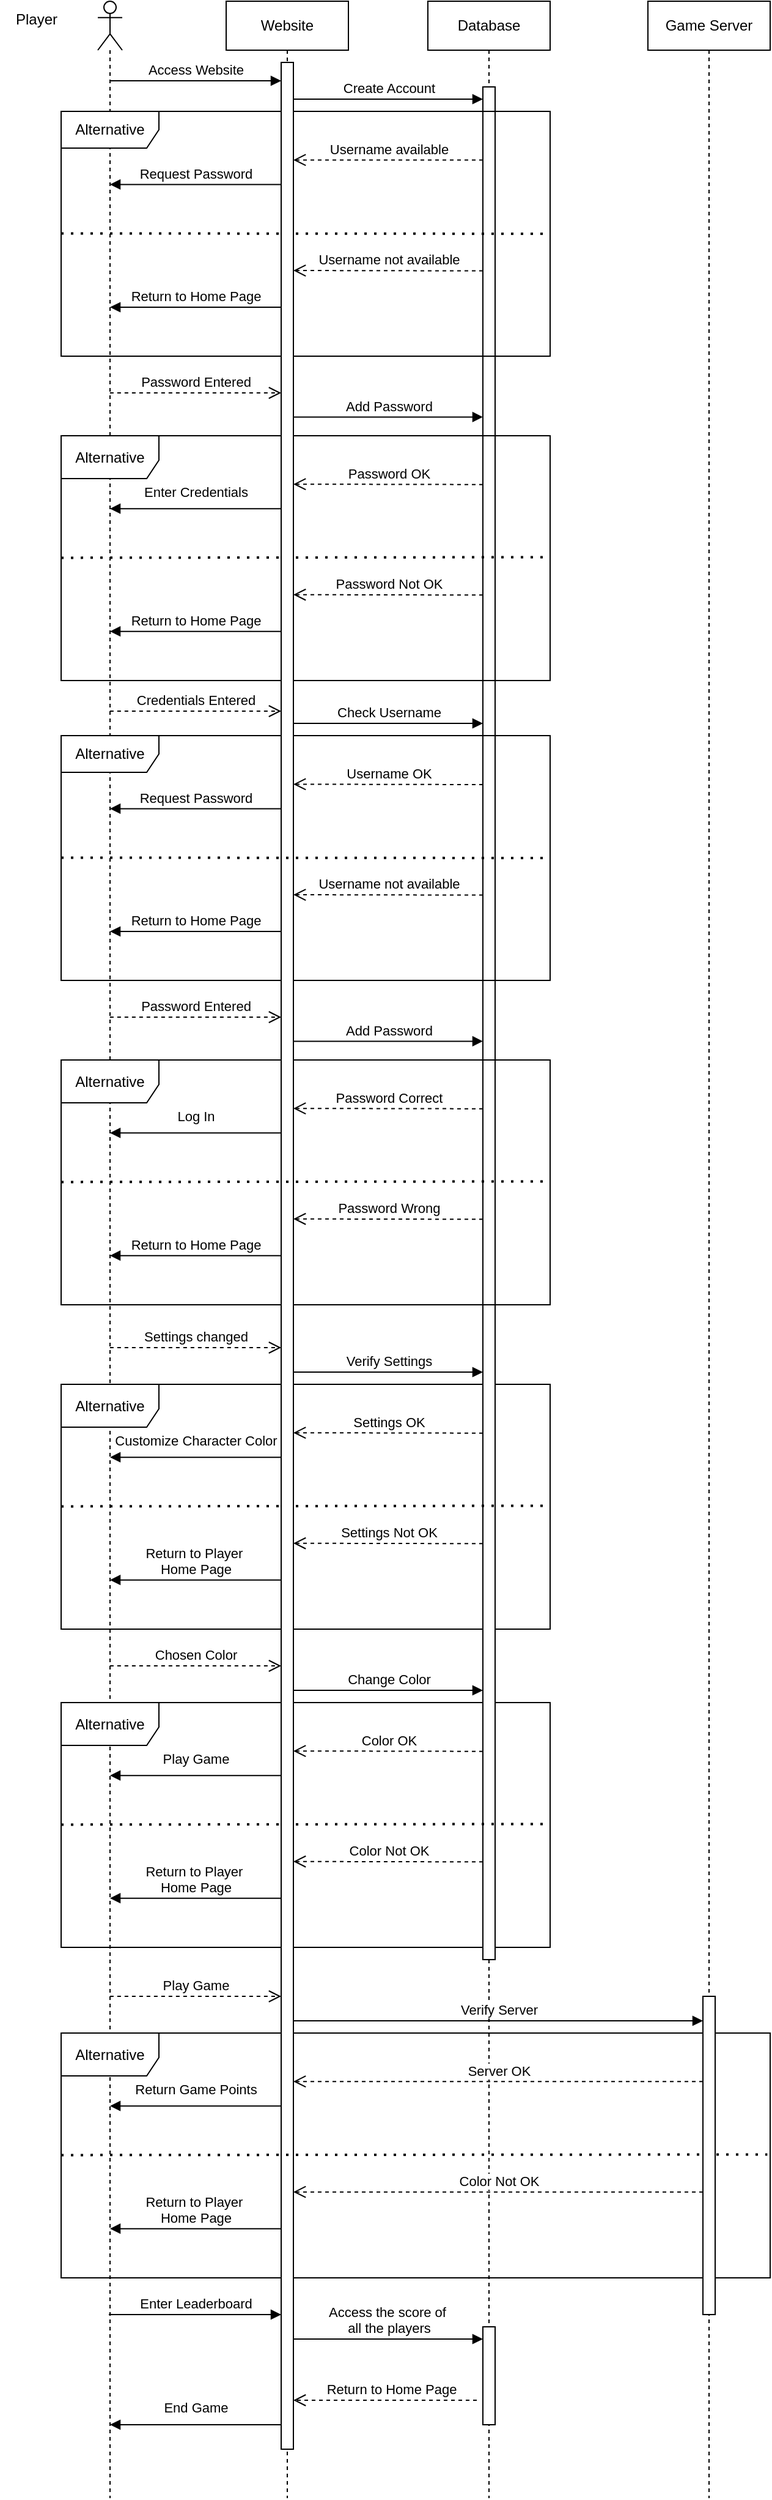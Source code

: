 <mxfile version="24.2.5" type="device" pages="2">
  <diagram name="Page-1" id="dKIv_pKYuzYlxnpHwRoq">
    <mxGraphModel dx="8700" dy="2868" grid="1" gridSize="10" guides="1" tooltips="1" connect="1" arrows="1" fold="1" page="1" pageScale="1" pageWidth="1500" pageHeight="2200" math="0" shadow="0">
      <root>
        <mxCell id="0" />
        <mxCell id="1" parent="0" />
        <mxCell id="923h2rGn-LLUrVnSlwjK-1" value="" style="shape=umlLifeline;perimeter=lifelinePerimeter;whiteSpace=wrap;html=1;container=1;dropTarget=0;collapsible=0;recursiveResize=0;outlineConnect=0;portConstraint=eastwest;newEdgeStyle={&quot;curved&quot;:0,&quot;rounded&quot;:0};participant=umlActor;" parent="1" vertex="1">
          <mxGeometry x="-4330" y="40" width="20" height="2040" as="geometry" />
        </mxCell>
        <mxCell id="923h2rGn-LLUrVnSlwjK-2" value="Alternative" style="shape=umlFrame;whiteSpace=wrap;html=1;pointerEvents=0;width=80;height=35;" parent="1" vertex="1">
          <mxGeometry x="-4360" y="1430" width="400" height="200" as="geometry" />
        </mxCell>
        <mxCell id="923h2rGn-LLUrVnSlwjK-3" value="Alternative" style="shape=umlFrame;whiteSpace=wrap;html=1;pointerEvents=0;width=80;height=35;" parent="1" vertex="1">
          <mxGeometry x="-4360" y="1170" width="400" height="200" as="geometry" />
        </mxCell>
        <mxCell id="923h2rGn-LLUrVnSlwjK-4" value="Database" style="shape=umlLifeline;perimeter=lifelinePerimeter;whiteSpace=wrap;html=1;container=1;dropTarget=0;collapsible=0;recursiveResize=0;outlineConnect=0;portConstraint=eastwest;newEdgeStyle={&quot;curved&quot;:0,&quot;rounded&quot;:0};" parent="1" vertex="1">
          <mxGeometry x="-4060" y="40" width="100" height="2040" as="geometry" />
        </mxCell>
        <mxCell id="923h2rGn-LLUrVnSlwjK-5" value="" style="html=1;points=[[0,0,0,0,5],[0,1,0,0,-5],[1,0,0,0,5],[1,1,0,0,-5]];perimeter=orthogonalPerimeter;outlineConnect=0;targetShapes=umlLifeline;portConstraint=eastwest;newEdgeStyle={&quot;curved&quot;:0,&quot;rounded&quot;:0};" parent="923h2rGn-LLUrVnSlwjK-4" vertex="1">
          <mxGeometry x="45" y="70" width="10" height="1530" as="geometry" />
        </mxCell>
        <mxCell id="923h2rGn-LLUrVnSlwjK-159" value="" style="html=1;points=[[0,0,0,0,5],[0,1,0,0,-5],[1,0,0,0,5],[1,1,0,0,-5]];perimeter=orthogonalPerimeter;outlineConnect=0;targetShapes=umlLifeline;portConstraint=eastwest;newEdgeStyle={&quot;curved&quot;:0,&quot;rounded&quot;:0};" parent="923h2rGn-LLUrVnSlwjK-4" vertex="1">
          <mxGeometry x="45" y="1900" width="10" height="80" as="geometry" />
        </mxCell>
        <mxCell id="923h2rGn-LLUrVnSlwjK-6" value="Alternative" style="shape=umlFrame;whiteSpace=wrap;html=1;pointerEvents=0;width=80;height=35;" parent="1" vertex="1">
          <mxGeometry x="-4360" y="905" width="400" height="200" as="geometry" />
        </mxCell>
        <mxCell id="923h2rGn-LLUrVnSlwjK-7" value="Alternative" style="shape=umlFrame;whiteSpace=wrap;html=1;pointerEvents=0;width=80;height=30;" parent="1" vertex="1">
          <mxGeometry x="-4360" y="640" width="400" height="200" as="geometry" />
        </mxCell>
        <mxCell id="923h2rGn-LLUrVnSlwjK-8" value="Alternative" style="shape=umlFrame;whiteSpace=wrap;html=1;pointerEvents=0;width=80;height=35;" parent="1" vertex="1">
          <mxGeometry x="-4360" y="1700" width="580" height="200" as="geometry" />
        </mxCell>
        <mxCell id="923h2rGn-LLUrVnSlwjK-9" value="" style="endArrow=none;dashed=1;html=1;dashPattern=1 3;strokeWidth=2;rounded=0;entryX=0.996;entryY=0.496;entryDx=0;entryDy=0;entryPerimeter=0;" parent="1" target="923h2rGn-LLUrVnSlwjK-3" edge="1">
          <mxGeometry width="50" height="50" relative="1" as="geometry">
            <mxPoint x="-4360" y="1269.71" as="sourcePoint" />
            <mxPoint x="-3930" y="1269.71" as="targetPoint" />
          </mxGeometry>
        </mxCell>
        <mxCell id="923h2rGn-LLUrVnSlwjK-10" value="" style="endArrow=none;dashed=1;html=1;dashPattern=1 3;strokeWidth=2;rounded=0;entryX=0.996;entryY=0.496;entryDx=0;entryDy=0;entryPerimeter=0;" parent="1" target="923h2rGn-LLUrVnSlwjK-2" edge="1">
          <mxGeometry width="50" height="50" relative="1" as="geometry">
            <mxPoint x="-4360" y="1529.71" as="sourcePoint" />
            <mxPoint x="-3930" y="1529.71" as="targetPoint" />
          </mxGeometry>
        </mxCell>
        <mxCell id="923h2rGn-LLUrVnSlwjK-11" value="Alternative" style="shape=umlFrame;whiteSpace=wrap;html=1;pointerEvents=0;width=80;height=30;" parent="1" vertex="1">
          <mxGeometry x="-4360" y="130" width="400" height="200" as="geometry" />
        </mxCell>
        <mxCell id="923h2rGn-LLUrVnSlwjK-12" value="Website" style="shape=umlLifeline;perimeter=lifelinePerimeter;whiteSpace=wrap;html=1;container=1;dropTarget=0;collapsible=0;recursiveResize=0;outlineConnect=0;portConstraint=eastwest;newEdgeStyle={&quot;curved&quot;:0,&quot;rounded&quot;:0};" parent="1" vertex="1">
          <mxGeometry x="-4225" y="40" width="100" height="2040" as="geometry" />
        </mxCell>
        <mxCell id="923h2rGn-LLUrVnSlwjK-13" value="Access Website" style="html=1;verticalAlign=bottom;endArrow=block;curved=0;rounded=0;" parent="1" target="923h2rGn-LLUrVnSlwjK-40" edge="1">
          <mxGeometry relative="1" as="geometry">
            <mxPoint x="-4320" y="105" as="sourcePoint" />
          </mxGeometry>
        </mxCell>
        <mxCell id="923h2rGn-LLUrVnSlwjK-14" value="Create Account" style="html=1;verticalAlign=bottom;endArrow=block;curved=0;rounded=0;" parent="1" target="923h2rGn-LLUrVnSlwjK-5" edge="1">
          <mxGeometry width="80" relative="1" as="geometry">
            <mxPoint x="-4170" y="120" as="sourcePoint" />
            <mxPoint x="-4010" y="120" as="targetPoint" />
          </mxGeometry>
        </mxCell>
        <mxCell id="923h2rGn-LLUrVnSlwjK-15" value="Username available" style="html=1;verticalAlign=bottom;endArrow=open;dashed=1;endSize=8;curved=0;rounded=0;" parent="1" source="923h2rGn-LLUrVnSlwjK-5" edge="1">
          <mxGeometry relative="1" as="geometry">
            <mxPoint x="-4090" y="169.71" as="sourcePoint" />
            <mxPoint x="-4170" y="169.71" as="targetPoint" />
          </mxGeometry>
        </mxCell>
        <mxCell id="923h2rGn-LLUrVnSlwjK-16" value="Request Password" style="html=1;verticalAlign=bottom;endArrow=block;curved=0;rounded=0;" parent="1" edge="1">
          <mxGeometry width="80" relative="1" as="geometry">
            <mxPoint x="-4180" y="189.71" as="sourcePoint" />
            <mxPoint x="-4320" y="189.71" as="targetPoint" />
          </mxGeometry>
        </mxCell>
        <mxCell id="923h2rGn-LLUrVnSlwjK-17" value="" style="endArrow=none;dashed=1;html=1;dashPattern=1 3;strokeWidth=2;rounded=0;" parent="1" edge="1">
          <mxGeometry width="50" height="50" relative="1" as="geometry">
            <mxPoint x="-4360" y="229.71" as="sourcePoint" />
            <mxPoint x="-3960" y="230" as="targetPoint" />
          </mxGeometry>
        </mxCell>
        <mxCell id="923h2rGn-LLUrVnSlwjK-18" value="Username not available" style="html=1;verticalAlign=bottom;endArrow=open;dashed=1;endSize=8;curved=0;rounded=0;" parent="1" edge="1">
          <mxGeometry relative="1" as="geometry">
            <mxPoint x="-4015" y="260.29" as="sourcePoint" />
            <mxPoint x="-4170" y="260" as="targetPoint" />
          </mxGeometry>
        </mxCell>
        <mxCell id="923h2rGn-LLUrVnSlwjK-19" value="Return to Home Page" style="html=1;verticalAlign=bottom;endArrow=block;curved=0;rounded=0;" parent="1" edge="1">
          <mxGeometry width="80" relative="1" as="geometry">
            <mxPoint x="-4180" y="290" as="sourcePoint" />
            <mxPoint x="-4320" y="290" as="targetPoint" />
          </mxGeometry>
        </mxCell>
        <mxCell id="923h2rGn-LLUrVnSlwjK-20" value="Password Entered" style="html=1;verticalAlign=bottom;endArrow=open;dashed=1;endSize=8;curved=0;rounded=0;" parent="1" edge="1">
          <mxGeometry relative="1" as="geometry">
            <mxPoint x="-4320.071" y="360" as="sourcePoint" />
            <mxPoint x="-4180" y="360" as="targetPoint" />
          </mxGeometry>
        </mxCell>
        <mxCell id="923h2rGn-LLUrVnSlwjK-21" value="Add Password" style="html=1;verticalAlign=bottom;endArrow=block;curved=0;rounded=0;" parent="1" edge="1">
          <mxGeometry width="80" relative="1" as="geometry">
            <mxPoint x="-4170" y="379.71" as="sourcePoint" />
            <mxPoint x="-4015" y="379.71" as="targetPoint" />
          </mxGeometry>
        </mxCell>
        <mxCell id="923h2rGn-LLUrVnSlwjK-22" value="" style="endArrow=none;dashed=1;html=1;dashPattern=1 3;strokeWidth=2;rounded=0;entryX=0.996;entryY=0.496;entryDx=0;entryDy=0;entryPerimeter=0;" parent="1" target="923h2rGn-LLUrVnSlwjK-23" edge="1">
          <mxGeometry width="50" height="50" relative="1" as="geometry">
            <mxPoint x="-4360" y="494.71" as="sourcePoint" />
            <mxPoint x="-3930" y="494.71" as="targetPoint" />
          </mxGeometry>
        </mxCell>
        <mxCell id="923h2rGn-LLUrVnSlwjK-23" value="Alternative" style="shape=umlFrame;whiteSpace=wrap;html=1;pointerEvents=0;width=80;height=35;" parent="1" vertex="1">
          <mxGeometry x="-4360" y="395" width="400" height="200" as="geometry" />
        </mxCell>
        <mxCell id="923h2rGn-LLUrVnSlwjK-24" value="Password OK" style="html=1;verticalAlign=bottom;endArrow=open;dashed=1;endSize=8;curved=0;rounded=0;" parent="1" edge="1">
          <mxGeometry relative="1" as="geometry">
            <mxPoint x="-4015" y="434.86" as="sourcePoint" />
            <mxPoint x="-4170" y="434.57" as="targetPoint" />
          </mxGeometry>
        </mxCell>
        <mxCell id="923h2rGn-LLUrVnSlwjK-25" value="Enter Credentials" style="html=1;verticalAlign=bottom;endArrow=block;curved=0;rounded=0;" parent="1" edge="1">
          <mxGeometry y="-5" width="80" relative="1" as="geometry">
            <mxPoint x="-4180" y="454.57" as="sourcePoint" />
            <mxPoint x="-4320" y="454.57" as="targetPoint" />
            <mxPoint as="offset" />
          </mxGeometry>
        </mxCell>
        <mxCell id="923h2rGn-LLUrVnSlwjK-26" value="Password Not OK" style="html=1;verticalAlign=bottom;endArrow=open;dashed=1;endSize=8;curved=0;rounded=0;" parent="1" edge="1">
          <mxGeometry relative="1" as="geometry">
            <mxPoint x="-4015" y="525.15" as="sourcePoint" />
            <mxPoint x="-4170" y="524.86" as="targetPoint" />
          </mxGeometry>
        </mxCell>
        <mxCell id="923h2rGn-LLUrVnSlwjK-27" value="Return to Home Page" style="html=1;verticalAlign=bottom;endArrow=block;curved=0;rounded=0;" parent="1" edge="1">
          <mxGeometry width="80" relative="1" as="geometry">
            <mxPoint x="-4180" y="554.86" as="sourcePoint" />
            <mxPoint x="-4320" y="554.86" as="targetPoint" />
          </mxGeometry>
        </mxCell>
        <mxCell id="923h2rGn-LLUrVnSlwjK-28" value="Settings changed" style="html=1;verticalAlign=bottom;endArrow=open;dashed=1;endSize=8;curved=0;rounded=0;" parent="1" edge="1">
          <mxGeometry relative="1" as="geometry">
            <mxPoint x="-4320.071" y="1140" as="sourcePoint" />
            <mxPoint x="-4180" y="1140" as="targetPoint" />
          </mxGeometry>
        </mxCell>
        <mxCell id="923h2rGn-LLUrVnSlwjK-29" value="Settings OK" style="html=1;verticalAlign=bottom;endArrow=open;dashed=1;endSize=8;curved=0;rounded=0;" parent="1" edge="1">
          <mxGeometry relative="1" as="geometry">
            <mxPoint x="-4015" y="1209.86" as="sourcePoint" />
            <mxPoint x="-4170" y="1209.57" as="targetPoint" />
          </mxGeometry>
        </mxCell>
        <mxCell id="923h2rGn-LLUrVnSlwjK-30" value="Customize Character Color" style="html=1;verticalAlign=bottom;endArrow=block;curved=0;rounded=0;" parent="1" edge="1">
          <mxGeometry y="-5" width="80" relative="1" as="geometry">
            <mxPoint x="-4180" y="1229.57" as="sourcePoint" />
            <mxPoint x="-4320" y="1229.57" as="targetPoint" />
            <mxPoint as="offset" />
          </mxGeometry>
        </mxCell>
        <mxCell id="923h2rGn-LLUrVnSlwjK-31" value="Settings Not OK" style="html=1;verticalAlign=bottom;endArrow=open;dashed=1;endSize=8;curved=0;rounded=0;" parent="1" edge="1">
          <mxGeometry relative="1" as="geometry">
            <mxPoint x="-4015" y="1300.15" as="sourcePoint" />
            <mxPoint x="-4170" y="1299.86" as="targetPoint" />
          </mxGeometry>
        </mxCell>
        <mxCell id="923h2rGn-LLUrVnSlwjK-32" value="Return to Player&amp;nbsp;&lt;div&gt;Home Page&lt;/div&gt;" style="html=1;verticalAlign=bottom;endArrow=block;curved=0;rounded=0;" parent="1" edge="1">
          <mxGeometry width="80" relative="1" as="geometry">
            <mxPoint x="-4180" y="1329.86" as="sourcePoint" />
            <mxPoint x="-4320" y="1329.86" as="targetPoint" />
          </mxGeometry>
        </mxCell>
        <mxCell id="923h2rGn-LLUrVnSlwjK-33" value="Verify Settings" style="html=1;verticalAlign=bottom;endArrow=block;curved=0;rounded=0;" parent="1" edge="1">
          <mxGeometry width="80" relative="1" as="geometry">
            <mxPoint x="-4170" y="1160" as="sourcePoint" />
            <mxPoint x="-4015" y="1160" as="targetPoint" />
          </mxGeometry>
        </mxCell>
        <mxCell id="923h2rGn-LLUrVnSlwjK-34" value="Chosen Color" style="html=1;verticalAlign=bottom;endArrow=open;dashed=1;endSize=8;curved=0;rounded=0;" parent="1" edge="1">
          <mxGeometry relative="1" as="geometry">
            <mxPoint x="-4320.071" y="1400" as="sourcePoint" />
            <mxPoint x="-4180" y="1400" as="targetPoint" />
          </mxGeometry>
        </mxCell>
        <mxCell id="923h2rGn-LLUrVnSlwjK-35" value="Color OK" style="html=1;verticalAlign=bottom;endArrow=open;dashed=1;endSize=8;curved=0;rounded=0;" parent="1" edge="1">
          <mxGeometry relative="1" as="geometry">
            <mxPoint x="-4015" y="1469.86" as="sourcePoint" />
            <mxPoint x="-4170" y="1469.57" as="targetPoint" />
          </mxGeometry>
        </mxCell>
        <mxCell id="923h2rGn-LLUrVnSlwjK-36" value="Play Game" style="html=1;verticalAlign=bottom;endArrow=block;curved=0;rounded=0;" parent="1" edge="1">
          <mxGeometry y="-5" width="80" relative="1" as="geometry">
            <mxPoint x="-4180" y="1489.57" as="sourcePoint" />
            <mxPoint x="-4320" y="1489.57" as="targetPoint" />
            <mxPoint as="offset" />
          </mxGeometry>
        </mxCell>
        <mxCell id="923h2rGn-LLUrVnSlwjK-37" value="Color Not OK" style="html=1;verticalAlign=bottom;endArrow=open;dashed=1;endSize=8;curved=0;rounded=0;" parent="1" edge="1">
          <mxGeometry relative="1" as="geometry">
            <mxPoint x="-4015" y="1560.15" as="sourcePoint" />
            <mxPoint x="-4170" y="1559.86" as="targetPoint" />
          </mxGeometry>
        </mxCell>
        <mxCell id="923h2rGn-LLUrVnSlwjK-38" value="Return to Player&amp;nbsp;&lt;div&gt;Home Page&lt;/div&gt;" style="html=1;verticalAlign=bottom;endArrow=block;curved=0;rounded=0;" parent="1" edge="1">
          <mxGeometry width="80" relative="1" as="geometry">
            <mxPoint x="-4180" y="1589.86" as="sourcePoint" />
            <mxPoint x="-4320" y="1589.86" as="targetPoint" />
          </mxGeometry>
        </mxCell>
        <mxCell id="923h2rGn-LLUrVnSlwjK-39" value="Change Color" style="html=1;verticalAlign=bottom;endArrow=block;curved=0;rounded=0;" parent="1" edge="1">
          <mxGeometry width="80" relative="1" as="geometry">
            <mxPoint x="-4170" y="1420" as="sourcePoint" />
            <mxPoint x="-4015" y="1420" as="targetPoint" />
          </mxGeometry>
        </mxCell>
        <mxCell id="923h2rGn-LLUrVnSlwjK-40" value="" style="html=1;points=[[0,0,0,0,5],[0,1,0,0,-5],[1,0,0,0,5],[1,1,0,0,-5]];perimeter=orthogonalPerimeter;outlineConnect=0;targetShapes=umlLifeline;portConstraint=eastwest;newEdgeStyle={&quot;curved&quot;:0,&quot;rounded&quot;:0};" parent="1" vertex="1">
          <mxGeometry x="-4180" y="90" width="10" height="1950" as="geometry" />
        </mxCell>
        <mxCell id="923h2rGn-LLUrVnSlwjK-41" value="" style="endArrow=none;dashed=1;html=1;dashPattern=1 3;strokeWidth=2;rounded=0;entryX=0.996;entryY=0.496;entryDx=0;entryDy=0;entryPerimeter=0;" parent="1" target="923h2rGn-LLUrVnSlwjK-8" edge="1">
          <mxGeometry width="50" height="50" relative="1" as="geometry">
            <mxPoint x="-4360" y="1799.71" as="sourcePoint" />
            <mxPoint x="-3930" y="1799.71" as="targetPoint" />
          </mxGeometry>
        </mxCell>
        <mxCell id="923h2rGn-LLUrVnSlwjK-42" value="Play Game" style="html=1;verticalAlign=bottom;endArrow=open;dashed=1;endSize=8;curved=0;rounded=0;" parent="1" edge="1">
          <mxGeometry relative="1" as="geometry">
            <mxPoint x="-4320.071" y="1670" as="sourcePoint" />
            <mxPoint x="-4180" y="1670" as="targetPoint" />
          </mxGeometry>
        </mxCell>
        <mxCell id="923h2rGn-LLUrVnSlwjK-43" value="Return Game Points" style="html=1;verticalAlign=bottom;endArrow=block;curved=0;rounded=0;" parent="1" edge="1">
          <mxGeometry y="-5" width="80" relative="1" as="geometry">
            <mxPoint x="-4180" y="1759.57" as="sourcePoint" />
            <mxPoint x="-4320" y="1759.57" as="targetPoint" />
            <mxPoint as="offset" />
          </mxGeometry>
        </mxCell>
        <mxCell id="923h2rGn-LLUrVnSlwjK-44" value="Return to Player&amp;nbsp;&lt;div&gt;Home Page&lt;/div&gt;" style="html=1;verticalAlign=bottom;endArrow=block;curved=0;rounded=0;" parent="1" edge="1">
          <mxGeometry width="80" relative="1" as="geometry">
            <mxPoint x="-4180" y="1859.86" as="sourcePoint" />
            <mxPoint x="-4320" y="1859.86" as="targetPoint" />
          </mxGeometry>
        </mxCell>
        <mxCell id="923h2rGn-LLUrVnSlwjK-45" value="Verify Server" style="html=1;verticalAlign=bottom;endArrow=block;curved=0;rounded=0;" parent="1" target="923h2rGn-LLUrVnSlwjK-47" edge="1">
          <mxGeometry width="80" relative="1" as="geometry">
            <mxPoint x="-4170" y="1690" as="sourcePoint" />
            <mxPoint x="-4015" y="1690" as="targetPoint" />
          </mxGeometry>
        </mxCell>
        <mxCell id="923h2rGn-LLUrVnSlwjK-46" value="Game Server" style="shape=umlLifeline;perimeter=lifelinePerimeter;whiteSpace=wrap;html=1;container=1;dropTarget=0;collapsible=0;recursiveResize=0;outlineConnect=0;portConstraint=eastwest;newEdgeStyle={&quot;curved&quot;:0,&quot;rounded&quot;:0};" parent="1" vertex="1">
          <mxGeometry x="-3880" y="40" width="100" height="2040" as="geometry" />
        </mxCell>
        <mxCell id="923h2rGn-LLUrVnSlwjK-47" value="" style="html=1;points=[[0,0,0,0,5],[0,1,0,0,-5],[1,0,0,0,5],[1,1,0,0,-5]];perimeter=orthogonalPerimeter;outlineConnect=0;targetShapes=umlLifeline;portConstraint=eastwest;newEdgeStyle={&quot;curved&quot;:0,&quot;rounded&quot;:0};" parent="923h2rGn-LLUrVnSlwjK-46" vertex="1">
          <mxGeometry x="45" y="1630" width="10" height="260" as="geometry" />
        </mxCell>
        <mxCell id="923h2rGn-LLUrVnSlwjK-48" value="Server OK" style="html=1;verticalAlign=bottom;endArrow=open;dashed=1;endSize=8;curved=0;rounded=0;" parent="1" source="923h2rGn-LLUrVnSlwjK-47" edge="1">
          <mxGeometry x="0.001" relative="1" as="geometry">
            <mxPoint x="-4015" y="1739.86" as="sourcePoint" />
            <mxPoint x="-4170" y="1739.57" as="targetPoint" />
            <mxPoint as="offset" />
          </mxGeometry>
        </mxCell>
        <mxCell id="923h2rGn-LLUrVnSlwjK-49" value="Color Not OK" style="html=1;verticalAlign=bottom;endArrow=open;dashed=1;endSize=8;curved=0;rounded=0;" parent="1" source="923h2rGn-LLUrVnSlwjK-47" edge="1">
          <mxGeometry relative="1" as="geometry">
            <mxPoint x="-4015" y="1830.15" as="sourcePoint" />
            <mxPoint x="-4170" y="1829.86" as="targetPoint" />
          </mxGeometry>
        </mxCell>
        <mxCell id="923h2rGn-LLUrVnSlwjK-51" value="Username OK" style="html=1;verticalAlign=bottom;endArrow=open;dashed=1;endSize=8;curved=0;rounded=0;" parent="1" edge="1">
          <mxGeometry relative="1" as="geometry">
            <mxPoint x="-4015" y="680" as="sourcePoint" />
            <mxPoint x="-4170" y="679.71" as="targetPoint" />
          </mxGeometry>
        </mxCell>
        <mxCell id="923h2rGn-LLUrVnSlwjK-52" value="Request Password" style="html=1;verticalAlign=bottom;endArrow=block;curved=0;rounded=0;" parent="1" edge="1">
          <mxGeometry width="80" relative="1" as="geometry">
            <mxPoint x="-4180" y="699.71" as="sourcePoint" />
            <mxPoint x="-4320" y="699.71" as="targetPoint" />
          </mxGeometry>
        </mxCell>
        <mxCell id="923h2rGn-LLUrVnSlwjK-53" value="" style="endArrow=none;dashed=1;html=1;dashPattern=1 3;strokeWidth=2;rounded=0;" parent="1" edge="1">
          <mxGeometry width="50" height="50" relative="1" as="geometry">
            <mxPoint x="-4360" y="739.71" as="sourcePoint" />
            <mxPoint x="-3960" y="740" as="targetPoint" />
          </mxGeometry>
        </mxCell>
        <mxCell id="923h2rGn-LLUrVnSlwjK-54" value="Username not available" style="html=1;verticalAlign=bottom;endArrow=open;dashed=1;endSize=8;curved=0;rounded=0;" parent="1" edge="1">
          <mxGeometry relative="1" as="geometry">
            <mxPoint x="-4015" y="770.29" as="sourcePoint" />
            <mxPoint x="-4170" y="770" as="targetPoint" />
          </mxGeometry>
        </mxCell>
        <mxCell id="923h2rGn-LLUrVnSlwjK-55" value="Return to Home Page" style="html=1;verticalAlign=bottom;endArrow=block;curved=0;rounded=0;" parent="1" edge="1">
          <mxGeometry width="80" relative="1" as="geometry">
            <mxPoint x="-4180" y="800" as="sourcePoint" />
            <mxPoint x="-4320" y="800" as="targetPoint" />
          </mxGeometry>
        </mxCell>
        <mxCell id="923h2rGn-LLUrVnSlwjK-56" value="Password Entered" style="html=1;verticalAlign=bottom;endArrow=open;dashed=1;endSize=8;curved=0;rounded=0;" parent="1" edge="1">
          <mxGeometry relative="1" as="geometry">
            <mxPoint x="-4320.071" y="870" as="sourcePoint" />
            <mxPoint x="-4180" y="870" as="targetPoint" />
          </mxGeometry>
        </mxCell>
        <mxCell id="923h2rGn-LLUrVnSlwjK-57" value="Add Password" style="html=1;verticalAlign=bottom;endArrow=block;curved=0;rounded=0;" parent="1" edge="1">
          <mxGeometry width="80" relative="1" as="geometry">
            <mxPoint x="-4170" y="889.71" as="sourcePoint" />
            <mxPoint x="-4015" y="889.71" as="targetPoint" />
          </mxGeometry>
        </mxCell>
        <mxCell id="923h2rGn-LLUrVnSlwjK-58" value="" style="endArrow=none;dashed=1;html=1;dashPattern=1 3;strokeWidth=2;rounded=0;entryX=0.996;entryY=0.496;entryDx=0;entryDy=0;entryPerimeter=0;" parent="1" target="923h2rGn-LLUrVnSlwjK-6" edge="1">
          <mxGeometry width="50" height="50" relative="1" as="geometry">
            <mxPoint x="-4360" y="1004.71" as="sourcePoint" />
            <mxPoint x="-3930" y="1004.71" as="targetPoint" />
          </mxGeometry>
        </mxCell>
        <mxCell id="923h2rGn-LLUrVnSlwjK-59" value="Password Correct" style="html=1;verticalAlign=bottom;endArrow=open;dashed=1;endSize=8;curved=0;rounded=0;" parent="1" edge="1">
          <mxGeometry relative="1" as="geometry">
            <mxPoint x="-4015" y="944.86" as="sourcePoint" />
            <mxPoint x="-4170" y="944.57" as="targetPoint" />
          </mxGeometry>
        </mxCell>
        <mxCell id="923h2rGn-LLUrVnSlwjK-60" value="Log In" style="html=1;verticalAlign=bottom;endArrow=block;curved=0;rounded=0;" parent="1" edge="1">
          <mxGeometry y="-5" width="80" relative="1" as="geometry">
            <mxPoint x="-4180" y="964.57" as="sourcePoint" />
            <mxPoint x="-4320" y="964.57" as="targetPoint" />
            <mxPoint as="offset" />
          </mxGeometry>
        </mxCell>
        <mxCell id="923h2rGn-LLUrVnSlwjK-61" value="Password Wrong" style="html=1;verticalAlign=bottom;endArrow=open;dashed=1;endSize=8;curved=0;rounded=0;" parent="1" edge="1">
          <mxGeometry relative="1" as="geometry">
            <mxPoint x="-4015" y="1035.15" as="sourcePoint" />
            <mxPoint x="-4170" y="1034.86" as="targetPoint" />
          </mxGeometry>
        </mxCell>
        <mxCell id="923h2rGn-LLUrVnSlwjK-62" value="Return to Home Page" style="html=1;verticalAlign=bottom;endArrow=block;curved=0;rounded=0;" parent="1" edge="1">
          <mxGeometry width="80" relative="1" as="geometry">
            <mxPoint x="-4180" y="1064.86" as="sourcePoint" />
            <mxPoint x="-4320" y="1064.86" as="targetPoint" />
          </mxGeometry>
        </mxCell>
        <mxCell id="923h2rGn-LLUrVnSlwjK-63" value="Credentials Entered" style="html=1;verticalAlign=bottom;endArrow=open;dashed=1;endSize=8;curved=0;rounded=0;" parent="1" edge="1">
          <mxGeometry relative="1" as="geometry">
            <mxPoint x="-4320.071" y="620" as="sourcePoint" />
            <mxPoint x="-4180" y="620" as="targetPoint" />
          </mxGeometry>
        </mxCell>
        <mxCell id="923h2rGn-LLUrVnSlwjK-64" value="Check Username" style="html=1;verticalAlign=bottom;endArrow=block;curved=0;rounded=0;" parent="1" edge="1">
          <mxGeometry width="80" relative="1" as="geometry">
            <mxPoint x="-4170" y="630" as="sourcePoint" />
            <mxPoint x="-4015" y="630" as="targetPoint" />
          </mxGeometry>
        </mxCell>
        <mxCell id="923h2rGn-LLUrVnSlwjK-65" value="Player" style="text;html=1;align=center;verticalAlign=middle;whiteSpace=wrap;rounded=0;" parent="1" vertex="1">
          <mxGeometry x="-4410" y="40" width="60" height="30" as="geometry" />
        </mxCell>
        <mxCell id="923h2rGn-LLUrVnSlwjK-160" value="End Game" style="html=1;verticalAlign=bottom;endArrow=block;curved=0;rounded=0;" parent="1" edge="1">
          <mxGeometry y="-5" width="80" relative="1" as="geometry">
            <mxPoint x="-4180" y="2020.0" as="sourcePoint" />
            <mxPoint x="-4320" y="2020.0" as="targetPoint" />
            <mxPoint as="offset" />
          </mxGeometry>
        </mxCell>
        <mxCell id="923h2rGn-LLUrVnSlwjK-161" value="Access the score of&amp;nbsp;&lt;div&gt;all the players&lt;/div&gt;" style="html=1;verticalAlign=bottom;endArrow=block;curved=0;rounded=0;" parent="1" edge="1">
          <mxGeometry width="80" relative="1" as="geometry">
            <mxPoint x="-4170" y="1950" as="sourcePoint" />
            <mxPoint x="-4015" y="1950" as="targetPoint" />
          </mxGeometry>
        </mxCell>
        <mxCell id="923h2rGn-LLUrVnSlwjK-162" value="Enter Leaderboard" style="html=1;verticalAlign=bottom;endArrow=block;curved=0;rounded=0;" parent="1" edge="1">
          <mxGeometry width="80" relative="1" as="geometry">
            <mxPoint x="-4321" y="1930" as="sourcePoint" />
            <mxPoint x="-4180" y="1930" as="targetPoint" />
          </mxGeometry>
        </mxCell>
        <mxCell id="923h2rGn-LLUrVnSlwjK-163" value="Return to Home Page" style="html=1;verticalAlign=bottom;endArrow=open;dashed=1;endSize=8;curved=0;rounded=0;" parent="1" edge="1">
          <mxGeometry x="-0.067" relative="1" as="geometry">
            <mxPoint x="-4020" y="2000" as="sourcePoint" />
            <mxPoint x="-4170" y="2000" as="targetPoint" />
            <mxPoint as="offset" />
          </mxGeometry>
        </mxCell>
      </root>
    </mxGraphModel>
  </diagram>
  <diagram id="N_hnYgwmtTKxakBeBKxF" name="Page-2">
    <mxGraphModel dx="7100" dy="2390" grid="1" gridSize="10" guides="1" tooltips="1" connect="1" arrows="1" fold="1" page="1" pageScale="1" pageWidth="1800" pageHeight="1500" math="0" shadow="0">
      <root>
        <mxCell id="0" />
        <mxCell id="1" parent="0" />
        <mxCell id="eH6MWQPxFkJ5wXlNHoKn-1" value="" style="shape=umlLifeline;perimeter=lifelinePerimeter;whiteSpace=wrap;html=1;container=1;dropTarget=0;collapsible=0;recursiveResize=0;outlineConnect=0;portConstraint=eastwest;newEdgeStyle={&quot;curved&quot;:0,&quot;rounded&quot;:0};participant=umlActor;" vertex="1" parent="1">
          <mxGeometry x="-2950" y="30" width="20" height="2660" as="geometry" />
        </mxCell>
        <mxCell id="eH6MWQPxFkJ5wXlNHoKn-2" value="Database" style="shape=umlLifeline;perimeter=lifelinePerimeter;whiteSpace=wrap;html=1;container=1;dropTarget=0;collapsible=0;recursiveResize=0;outlineConnect=0;portConstraint=eastwest;newEdgeStyle={&quot;curved&quot;:0,&quot;rounded&quot;:0};" vertex="1" parent="1">
          <mxGeometry x="-2680" y="30" width="100" height="2660" as="geometry" />
        </mxCell>
        <mxCell id="eH6MWQPxFkJ5wXlNHoKn-3" value="" style="html=1;points=[[0,0,0,0,5],[0,1,0,0,-5],[1,0,0,0,5],[1,1,0,0,-5]];perimeter=orthogonalPerimeter;outlineConnect=0;targetShapes=umlLifeline;portConstraint=eastwest;newEdgeStyle={&quot;curved&quot;:0,&quot;rounded&quot;:0};" vertex="1" parent="eH6MWQPxFkJ5wXlNHoKn-2">
          <mxGeometry x="45" y="100" width="10" height="2120" as="geometry" />
        </mxCell>
        <mxCell id="eH6MWQPxFkJ5wXlNHoKn-4" value="" style="html=1;points=[[0,0,0,0,5],[0,1,0,0,-5],[1,0,0,0,5],[1,1,0,0,-5]];perimeter=orthogonalPerimeter;outlineConnect=0;targetShapes=umlLifeline;portConstraint=eastwest;newEdgeStyle={&quot;curved&quot;:0,&quot;rounded&quot;:0};" vertex="1" parent="eH6MWQPxFkJ5wXlNHoKn-2">
          <mxGeometry x="45" y="2500" width="10" height="80" as="geometry" />
        </mxCell>
        <mxCell id="eH6MWQPxFkJ5wXlNHoKn-5" value="Alternative" style="shape=umlFrame;whiteSpace=wrap;html=1;pointerEvents=0;width=80;height=30;" vertex="1" parent="1">
          <mxGeometry x="-2980" y="158.95" width="400" height="200" as="geometry" />
        </mxCell>
        <mxCell id="eH6MWQPxFkJ5wXlNHoKn-6" value="Alternative" style="shape=umlFrame;whiteSpace=wrap;html=1;pointerEvents=0;width=80;height=35;" vertex="1" parent="1">
          <mxGeometry x="-2980" y="423.95" width="400" height="200" as="geometry" />
        </mxCell>
        <mxCell id="eH6MWQPxFkJ5wXlNHoKn-7" value="Game Server" style="shape=umlLifeline;perimeter=lifelinePerimeter;whiteSpace=wrap;html=1;container=1;dropTarget=0;collapsible=0;recursiveResize=0;outlineConnect=0;portConstraint=eastwest;newEdgeStyle={&quot;curved&quot;:0,&quot;rounded&quot;:0};" vertex="1" parent="1">
          <mxGeometry x="-2500" y="30" width="100" height="2660" as="geometry" />
        </mxCell>
        <mxCell id="eH6MWQPxFkJ5wXlNHoKn-8" value="Alternative" style="shape=umlFrame;whiteSpace=wrap;html=1;pointerEvents=0;width=80;height=35;" vertex="1" parent="eH6MWQPxFkJ5wXlNHoKn-7">
          <mxGeometry x="-480" y="2270" width="580" height="200" as="geometry" />
        </mxCell>
        <mxCell id="eH6MWQPxFkJ5wXlNHoKn-9" value="Alternative" style="shape=umlFrame;whiteSpace=wrap;html=1;pointerEvents=0;width=80;height=35;" vertex="1" parent="eH6MWQPxFkJ5wXlNHoKn-7">
          <mxGeometry x="-480" y="2000" width="400" height="200" as="geometry" />
        </mxCell>
        <mxCell id="eH6MWQPxFkJ5wXlNHoKn-10" value="Alternative" style="shape=umlFrame;whiteSpace=wrap;html=1;pointerEvents=0;width=80;height=35;" vertex="1" parent="eH6MWQPxFkJ5wXlNHoKn-7">
          <mxGeometry x="-480" y="1740" width="400" height="200" as="geometry" />
        </mxCell>
        <mxCell id="eH6MWQPxFkJ5wXlNHoKn-11" value="" style="endArrow=none;dashed=1;html=1;dashPattern=1 3;strokeWidth=2;rounded=0;entryX=0.996;entryY=0.496;entryDx=0;entryDy=0;entryPerimeter=0;" edge="1" parent="eH6MWQPxFkJ5wXlNHoKn-7" target="eH6MWQPxFkJ5wXlNHoKn-10">
          <mxGeometry width="50" height="50" relative="1" as="geometry">
            <mxPoint x="-480" y="1839.71" as="sourcePoint" />
            <mxPoint x="-50" y="1839.71" as="targetPoint" />
          </mxGeometry>
        </mxCell>
        <mxCell id="eH6MWQPxFkJ5wXlNHoKn-12" value="" style="endArrow=none;dashed=1;html=1;dashPattern=1 3;strokeWidth=2;rounded=0;entryX=0.996;entryY=0.496;entryDx=0;entryDy=0;entryPerimeter=0;" edge="1" parent="eH6MWQPxFkJ5wXlNHoKn-7" target="eH6MWQPxFkJ5wXlNHoKn-9">
          <mxGeometry width="50" height="50" relative="1" as="geometry">
            <mxPoint x="-480" y="2099.71" as="sourcePoint" />
            <mxPoint x="-50" y="2099.71" as="targetPoint" />
          </mxGeometry>
        </mxCell>
        <mxCell id="eH6MWQPxFkJ5wXlNHoKn-13" value="Settings changed" style="html=1;verticalAlign=bottom;endArrow=open;dashed=1;endSize=8;curved=0;rounded=0;" edge="1" parent="eH6MWQPxFkJ5wXlNHoKn-7">
          <mxGeometry relative="1" as="geometry">
            <mxPoint x="-440.071" y="1710" as="sourcePoint" />
            <mxPoint x="-300" y="1710" as="targetPoint" />
          </mxGeometry>
        </mxCell>
        <mxCell id="eH6MWQPxFkJ5wXlNHoKn-14" value="Settings OK" style="html=1;verticalAlign=bottom;endArrow=open;dashed=1;endSize=8;curved=0;rounded=0;" edge="1" parent="eH6MWQPxFkJ5wXlNHoKn-7">
          <mxGeometry relative="1" as="geometry">
            <mxPoint x="-135" y="1779.86" as="sourcePoint" />
            <mxPoint x="-290" y="1779.57" as="targetPoint" />
          </mxGeometry>
        </mxCell>
        <mxCell id="eH6MWQPxFkJ5wXlNHoKn-15" value="Customize Character Color" style="html=1;verticalAlign=bottom;endArrow=block;curved=0;rounded=0;" edge="1" parent="eH6MWQPxFkJ5wXlNHoKn-7">
          <mxGeometry y="-5" width="80" relative="1" as="geometry">
            <mxPoint x="-300" y="1799.57" as="sourcePoint" />
            <mxPoint x="-440" y="1799.57" as="targetPoint" />
            <mxPoint as="offset" />
          </mxGeometry>
        </mxCell>
        <mxCell id="eH6MWQPxFkJ5wXlNHoKn-16" value="Settings Not OK" style="html=1;verticalAlign=bottom;endArrow=open;dashed=1;endSize=8;curved=0;rounded=0;" edge="1" parent="eH6MWQPxFkJ5wXlNHoKn-7">
          <mxGeometry relative="1" as="geometry">
            <mxPoint x="-135" y="1870.15" as="sourcePoint" />
            <mxPoint x="-290" y="1869.86" as="targetPoint" />
          </mxGeometry>
        </mxCell>
        <mxCell id="eH6MWQPxFkJ5wXlNHoKn-17" value="Return to Player&amp;nbsp;&lt;div&gt;Home Page&lt;/div&gt;" style="html=1;verticalAlign=bottom;endArrow=block;curved=0;rounded=0;" edge="1" parent="eH6MWQPxFkJ5wXlNHoKn-7">
          <mxGeometry width="80" relative="1" as="geometry">
            <mxPoint x="-300" y="1899.86" as="sourcePoint" />
            <mxPoint x="-440" y="1899.86" as="targetPoint" />
          </mxGeometry>
        </mxCell>
        <mxCell id="eH6MWQPxFkJ5wXlNHoKn-18" value="Verify Settings" style="html=1;verticalAlign=bottom;endArrow=block;curved=0;rounded=0;" edge="1" parent="eH6MWQPxFkJ5wXlNHoKn-7">
          <mxGeometry width="80" relative="1" as="geometry">
            <mxPoint x="-290" y="1730" as="sourcePoint" />
            <mxPoint x="-135" y="1730" as="targetPoint" />
          </mxGeometry>
        </mxCell>
        <mxCell id="eH6MWQPxFkJ5wXlNHoKn-19" value="Chosen Color" style="html=1;verticalAlign=bottom;endArrow=open;dashed=1;endSize=8;curved=0;rounded=0;" edge="1" parent="eH6MWQPxFkJ5wXlNHoKn-7">
          <mxGeometry relative="1" as="geometry">
            <mxPoint x="-440.071" y="1970" as="sourcePoint" />
            <mxPoint x="-300" y="1970" as="targetPoint" />
          </mxGeometry>
        </mxCell>
        <mxCell id="eH6MWQPxFkJ5wXlNHoKn-20" value="Color OK" style="html=1;verticalAlign=bottom;endArrow=open;dashed=1;endSize=8;curved=0;rounded=0;" edge="1" parent="eH6MWQPxFkJ5wXlNHoKn-7">
          <mxGeometry relative="1" as="geometry">
            <mxPoint x="-135" y="2039.86" as="sourcePoint" />
            <mxPoint x="-290" y="2039.57" as="targetPoint" />
          </mxGeometry>
        </mxCell>
        <mxCell id="eH6MWQPxFkJ5wXlNHoKn-21" value="Play Game" style="html=1;verticalAlign=bottom;endArrow=block;curved=0;rounded=0;" edge="1" parent="eH6MWQPxFkJ5wXlNHoKn-7">
          <mxGeometry y="-5" width="80" relative="1" as="geometry">
            <mxPoint x="-300" y="2059.57" as="sourcePoint" />
            <mxPoint x="-440" y="2059.57" as="targetPoint" />
            <mxPoint as="offset" />
          </mxGeometry>
        </mxCell>
        <mxCell id="eH6MWQPxFkJ5wXlNHoKn-22" value="Color Not OK" style="html=1;verticalAlign=bottom;endArrow=open;dashed=1;endSize=8;curved=0;rounded=0;" edge="1" parent="eH6MWQPxFkJ5wXlNHoKn-7">
          <mxGeometry relative="1" as="geometry">
            <mxPoint x="-135" y="2130.15" as="sourcePoint" />
            <mxPoint x="-290" y="2129.86" as="targetPoint" />
          </mxGeometry>
        </mxCell>
        <mxCell id="eH6MWQPxFkJ5wXlNHoKn-23" value="Return to Player&amp;nbsp;&lt;div&gt;Home Page&lt;/div&gt;" style="html=1;verticalAlign=bottom;endArrow=block;curved=0;rounded=0;" edge="1" parent="eH6MWQPxFkJ5wXlNHoKn-7">
          <mxGeometry width="80" relative="1" as="geometry">
            <mxPoint x="-300" y="2159.86" as="sourcePoint" />
            <mxPoint x="-440" y="2159.86" as="targetPoint" />
          </mxGeometry>
        </mxCell>
        <mxCell id="eH6MWQPxFkJ5wXlNHoKn-24" value="Change Color" style="html=1;verticalAlign=bottom;endArrow=block;curved=0;rounded=0;" edge="1" parent="eH6MWQPxFkJ5wXlNHoKn-7">
          <mxGeometry width="80" relative="1" as="geometry">
            <mxPoint x="-290" y="1990" as="sourcePoint" />
            <mxPoint x="-135" y="1990" as="targetPoint" />
          </mxGeometry>
        </mxCell>
        <mxCell id="eH6MWQPxFkJ5wXlNHoKn-25" value="" style="endArrow=none;dashed=1;html=1;dashPattern=1 3;strokeWidth=2;rounded=0;entryX=0.996;entryY=0.496;entryDx=0;entryDy=0;entryPerimeter=0;" edge="1" parent="eH6MWQPxFkJ5wXlNHoKn-7" target="eH6MWQPxFkJ5wXlNHoKn-8">
          <mxGeometry width="50" height="50" relative="1" as="geometry">
            <mxPoint x="-480" y="2369.71" as="sourcePoint" />
            <mxPoint x="-50" y="2369.71" as="targetPoint" />
          </mxGeometry>
        </mxCell>
        <mxCell id="eH6MWQPxFkJ5wXlNHoKn-26" value="Play Game" style="html=1;verticalAlign=bottom;endArrow=open;dashed=1;endSize=8;curved=0;rounded=0;" edge="1" parent="eH6MWQPxFkJ5wXlNHoKn-7">
          <mxGeometry relative="1" as="geometry">
            <mxPoint x="-440.071" y="2240" as="sourcePoint" />
            <mxPoint x="-300" y="2240" as="targetPoint" />
          </mxGeometry>
        </mxCell>
        <mxCell id="eH6MWQPxFkJ5wXlNHoKn-27" value="Return Game Points" style="html=1;verticalAlign=bottom;endArrow=block;curved=0;rounded=0;" edge="1" parent="eH6MWQPxFkJ5wXlNHoKn-7">
          <mxGeometry y="-5" width="80" relative="1" as="geometry">
            <mxPoint x="-300" y="2329.57" as="sourcePoint" />
            <mxPoint x="-440" y="2329.57" as="targetPoint" />
            <mxPoint as="offset" />
          </mxGeometry>
        </mxCell>
        <mxCell id="eH6MWQPxFkJ5wXlNHoKn-28" value="Return to Admin&lt;div&gt;Home Page&lt;/div&gt;" style="html=1;verticalAlign=bottom;endArrow=block;curved=0;rounded=0;" edge="1" parent="eH6MWQPxFkJ5wXlNHoKn-7">
          <mxGeometry width="80" relative="1" as="geometry">
            <mxPoint x="-300" y="2429.86" as="sourcePoint" />
            <mxPoint x="-440" y="2429.86" as="targetPoint" />
          </mxGeometry>
        </mxCell>
        <mxCell id="eH6MWQPxFkJ5wXlNHoKn-29" value="Verify Server" style="html=1;verticalAlign=bottom;endArrow=block;curved=0;rounded=0;" edge="1" parent="eH6MWQPxFkJ5wXlNHoKn-7" target="eH6MWQPxFkJ5wXlNHoKn-30">
          <mxGeometry x="0.194" width="80" relative="1" as="geometry">
            <mxPoint x="-290" y="2260" as="sourcePoint" />
            <mxPoint x="-135" y="2260" as="targetPoint" />
            <mxPoint as="offset" />
          </mxGeometry>
        </mxCell>
        <mxCell id="eH6MWQPxFkJ5wXlNHoKn-30" value="" style="html=1;points=[[0,0,0,0,5],[0,1,0,0,-5],[1,0,0,0,5],[1,1,0,0,-5]];perimeter=orthogonalPerimeter;outlineConnect=0;targetShapes=umlLifeline;portConstraint=eastwest;newEdgeStyle={&quot;curved&quot;:0,&quot;rounded&quot;:0};" vertex="1" parent="eH6MWQPxFkJ5wXlNHoKn-7">
          <mxGeometry x="45" y="2240" width="10" height="250" as="geometry" />
        </mxCell>
        <mxCell id="eH6MWQPxFkJ5wXlNHoKn-31" value="Server OK" style="html=1;verticalAlign=bottom;endArrow=open;dashed=1;endSize=8;curved=0;rounded=0;" edge="1" parent="eH6MWQPxFkJ5wXlNHoKn-7" source="eH6MWQPxFkJ5wXlNHoKn-30">
          <mxGeometry x="-0.194" relative="1" as="geometry">
            <mxPoint x="-135" y="2309.86" as="sourcePoint" />
            <mxPoint x="-290" y="2309.57" as="targetPoint" />
            <mxPoint as="offset" />
          </mxGeometry>
        </mxCell>
        <mxCell id="eH6MWQPxFkJ5wXlNHoKn-32" value="Server Not OK" style="html=1;verticalAlign=bottom;endArrow=open;dashed=1;endSize=8;curved=0;rounded=0;" edge="1" parent="eH6MWQPxFkJ5wXlNHoKn-7" source="eH6MWQPxFkJ5wXlNHoKn-30">
          <mxGeometry x="-0.254" relative="1" as="geometry">
            <mxPoint x="-135" y="2400.15" as="sourcePoint" />
            <mxPoint x="-290" y="2399.86" as="targetPoint" />
            <mxPoint as="offset" />
          </mxGeometry>
        </mxCell>
        <mxCell id="eH6MWQPxFkJ5wXlNHoKn-33" value="Username OK" style="html=1;verticalAlign=bottom;endArrow=open;dashed=1;endSize=8;curved=0;rounded=0;" edge="1" parent="1">
          <mxGeometry relative="1" as="geometry">
            <mxPoint x="-2635" y="198.95" as="sourcePoint" />
            <mxPoint x="-2790" y="198.66" as="targetPoint" />
          </mxGeometry>
        </mxCell>
        <mxCell id="eH6MWQPxFkJ5wXlNHoKn-34" value="Request Password" style="html=1;verticalAlign=bottom;endArrow=block;curved=0;rounded=0;" edge="1" parent="1">
          <mxGeometry width="80" relative="1" as="geometry">
            <mxPoint x="-2800" y="218.66" as="sourcePoint" />
            <mxPoint x="-2940" y="218.66" as="targetPoint" />
          </mxGeometry>
        </mxCell>
        <mxCell id="eH6MWQPxFkJ5wXlNHoKn-35" value="" style="endArrow=none;dashed=1;html=1;dashPattern=1 3;strokeWidth=2;rounded=0;" edge="1" parent="1">
          <mxGeometry width="50" height="50" relative="1" as="geometry">
            <mxPoint x="-2980" y="258.66" as="sourcePoint" />
            <mxPoint x="-2580" y="258.95" as="targetPoint" />
          </mxGeometry>
        </mxCell>
        <mxCell id="eH6MWQPxFkJ5wXlNHoKn-36" value="Username not available" style="html=1;verticalAlign=bottom;endArrow=open;dashed=1;endSize=8;curved=0;rounded=0;" edge="1" parent="1">
          <mxGeometry relative="1" as="geometry">
            <mxPoint x="-2635" y="289.24" as="sourcePoint" />
            <mxPoint x="-2790" y="288.95" as="targetPoint" />
          </mxGeometry>
        </mxCell>
        <mxCell id="eH6MWQPxFkJ5wXlNHoKn-37" value="Return to Home Page" style="html=1;verticalAlign=bottom;endArrow=block;curved=0;rounded=0;" edge="1" parent="1">
          <mxGeometry width="80" relative="1" as="geometry">
            <mxPoint x="-2800" y="318.95" as="sourcePoint" />
            <mxPoint x="-2940" y="318.95" as="targetPoint" />
          </mxGeometry>
        </mxCell>
        <mxCell id="eH6MWQPxFkJ5wXlNHoKn-38" value="Password Entered" style="html=1;verticalAlign=bottom;endArrow=open;dashed=1;endSize=8;curved=0;rounded=0;" edge="1" parent="1">
          <mxGeometry relative="1" as="geometry">
            <mxPoint x="-2940.071" y="388.95" as="sourcePoint" />
            <mxPoint x="-2800" y="388.95" as="targetPoint" />
          </mxGeometry>
        </mxCell>
        <mxCell id="eH6MWQPxFkJ5wXlNHoKn-39" value="Add Password" style="html=1;verticalAlign=bottom;endArrow=block;curved=0;rounded=0;" edge="1" parent="1">
          <mxGeometry width="80" relative="1" as="geometry">
            <mxPoint x="-2790" y="408.66" as="sourcePoint" />
            <mxPoint x="-2635" y="408.66" as="targetPoint" />
          </mxGeometry>
        </mxCell>
        <mxCell id="eH6MWQPxFkJ5wXlNHoKn-40" value="" style="endArrow=none;dashed=1;html=1;dashPattern=1 3;strokeWidth=2;rounded=0;entryX=0.996;entryY=0.496;entryDx=0;entryDy=0;entryPerimeter=0;" edge="1" parent="1" target="eH6MWQPxFkJ5wXlNHoKn-6">
          <mxGeometry width="50" height="50" relative="1" as="geometry">
            <mxPoint x="-2980" y="523.66" as="sourcePoint" />
            <mxPoint x="-2550" y="523.66" as="targetPoint" />
          </mxGeometry>
        </mxCell>
        <mxCell id="eH6MWQPxFkJ5wXlNHoKn-41" value="Password Correct" style="html=1;verticalAlign=bottom;endArrow=open;dashed=1;endSize=8;curved=0;rounded=0;" edge="1" parent="1">
          <mxGeometry relative="1" as="geometry">
            <mxPoint x="-2635" y="463.81" as="sourcePoint" />
            <mxPoint x="-2790" y="463.52" as="targetPoint" />
          </mxGeometry>
        </mxCell>
        <mxCell id="eH6MWQPxFkJ5wXlNHoKn-42" value="User Management" style="html=1;verticalAlign=bottom;endArrow=block;curved=0;rounded=0;" edge="1" parent="1">
          <mxGeometry y="-5" width="80" relative="1" as="geometry">
            <mxPoint x="-2800" y="483.52" as="sourcePoint" />
            <mxPoint x="-2940" y="483.52" as="targetPoint" />
            <mxPoint as="offset" />
          </mxGeometry>
        </mxCell>
        <mxCell id="eH6MWQPxFkJ5wXlNHoKn-43" value="Password Wrong" style="html=1;verticalAlign=bottom;endArrow=open;dashed=1;endSize=8;curved=0;rounded=0;" edge="1" parent="1">
          <mxGeometry relative="1" as="geometry">
            <mxPoint x="-2635" y="554.1" as="sourcePoint" />
            <mxPoint x="-2790" y="553.81" as="targetPoint" />
          </mxGeometry>
        </mxCell>
        <mxCell id="eH6MWQPxFkJ5wXlNHoKn-44" value="Return to Home Page" style="html=1;verticalAlign=bottom;endArrow=block;curved=0;rounded=0;" edge="1" parent="1">
          <mxGeometry width="80" relative="1" as="geometry">
            <mxPoint x="-2800" y="583.81" as="sourcePoint" />
            <mxPoint x="-2940" y="583.81" as="targetPoint" />
          </mxGeometry>
        </mxCell>
        <mxCell id="eH6MWQPxFkJ5wXlNHoKn-45" value="Credentials Entered" style="html=1;verticalAlign=bottom;endArrow=open;dashed=1;endSize=8;curved=0;rounded=0;" edge="1" parent="1">
          <mxGeometry relative="1" as="geometry">
            <mxPoint x="-2940.071" y="120" as="sourcePoint" />
            <mxPoint x="-2800" y="120" as="targetPoint" />
          </mxGeometry>
        </mxCell>
        <mxCell id="eH6MWQPxFkJ5wXlNHoKn-46" value="Check Username Valid" style="html=1;verticalAlign=bottom;endArrow=block;curved=0;rounded=0;" edge="1" parent="1">
          <mxGeometry width="80" relative="1" as="geometry">
            <mxPoint x="-2790" y="140" as="sourcePoint" />
            <mxPoint x="-2635" y="140" as="targetPoint" />
          </mxGeometry>
        </mxCell>
        <mxCell id="eH6MWQPxFkJ5wXlNHoKn-47" value="Admin" style="text;html=1;align=center;verticalAlign=middle;whiteSpace=wrap;rounded=0;" vertex="1" parent="1">
          <mxGeometry x="-3020" y="50" width="60" height="30" as="geometry" />
        </mxCell>
        <mxCell id="eH6MWQPxFkJ5wXlNHoKn-48" value="Alternative" style="shape=umlFrame;whiteSpace=wrap;html=1;pointerEvents=0;width=80;height=35;" vertex="1" parent="1">
          <mxGeometry x="-2980" y="695" width="400" height="200" as="geometry" />
        </mxCell>
        <mxCell id="eH6MWQPxFkJ5wXlNHoKn-49" value="Create user with&amp;nbsp;&lt;div&gt;given username&lt;/div&gt;" style="html=1;verticalAlign=bottom;endArrow=open;dashed=1;endSize=8;curved=0;rounded=0;" edge="1" parent="1">
          <mxGeometry x="0.006" relative="1" as="geometry">
            <mxPoint x="-2940.071" y="660" as="sourcePoint" />
            <mxPoint x="-2800" y="660" as="targetPoint" />
            <mxPoint as="offset" />
          </mxGeometry>
        </mxCell>
        <mxCell id="eH6MWQPxFkJ5wXlNHoKn-50" value="Check is username&amp;nbsp;&lt;div&gt;is available&lt;/div&gt;" style="html=1;verticalAlign=bottom;endArrow=block;curved=0;rounded=0;" edge="1" parent="1">
          <mxGeometry width="80" relative="1" as="geometry">
            <mxPoint x="-2790" y="679.71" as="sourcePoint" />
            <mxPoint x="-2635" y="679.71" as="targetPoint" />
          </mxGeometry>
        </mxCell>
        <mxCell id="eH6MWQPxFkJ5wXlNHoKn-51" value="" style="endArrow=none;dashed=1;html=1;dashPattern=1 3;strokeWidth=2;rounded=0;entryX=0.996;entryY=0.496;entryDx=0;entryDy=0;entryPerimeter=0;" edge="1" parent="1" target="eH6MWQPxFkJ5wXlNHoKn-48">
          <mxGeometry width="50" height="50" relative="1" as="geometry">
            <mxPoint x="-2980" y="794.71" as="sourcePoint" />
            <mxPoint x="-2550" y="794.71" as="targetPoint" />
          </mxGeometry>
        </mxCell>
        <mxCell id="eH6MWQPxFkJ5wXlNHoKn-52" value="Username available" style="html=1;verticalAlign=bottom;endArrow=open;dashed=1;endSize=8;curved=0;rounded=0;" edge="1" parent="1">
          <mxGeometry relative="1" as="geometry">
            <mxPoint x="-2635" y="734.86" as="sourcePoint" />
            <mxPoint x="-2790" y="734.57" as="targetPoint" />
          </mxGeometry>
        </mxCell>
        <mxCell id="eH6MWQPxFkJ5wXlNHoKn-53" value="Request email" style="html=1;verticalAlign=bottom;endArrow=block;curved=0;rounded=0;" edge="1" parent="1">
          <mxGeometry y="-5" width="80" relative="1" as="geometry">
            <mxPoint x="-2800" y="754.57" as="sourcePoint" />
            <mxPoint x="-2940" y="754.57" as="targetPoint" />
            <mxPoint as="offset" />
          </mxGeometry>
        </mxCell>
        <mxCell id="eH6MWQPxFkJ5wXlNHoKn-54" value="Username not available" style="html=1;verticalAlign=bottom;endArrow=open;dashed=1;endSize=8;curved=0;rounded=0;" edge="1" parent="1">
          <mxGeometry relative="1" as="geometry">
            <mxPoint x="-2635" y="825.15" as="sourcePoint" />
            <mxPoint x="-2790" y="824.86" as="targetPoint" />
          </mxGeometry>
        </mxCell>
        <mxCell id="eH6MWQPxFkJ5wXlNHoKn-55" value="Request new username" style="html=1;verticalAlign=bottom;endArrow=block;curved=0;rounded=0;" edge="1" parent="1">
          <mxGeometry width="80" relative="1" as="geometry">
            <mxPoint x="-2800" y="854.86" as="sourcePoint" />
            <mxPoint x="-2940" y="854.86" as="targetPoint" />
          </mxGeometry>
        </mxCell>
        <mxCell id="eH6MWQPxFkJ5wXlNHoKn-56" value="Enter email" style="html=1;verticalAlign=bottom;endArrow=open;dashed=1;endSize=8;curved=0;rounded=0;" edge="1" parent="1">
          <mxGeometry x="0.006" relative="1" as="geometry">
            <mxPoint x="-2940.071" y="930" as="sourcePoint" />
            <mxPoint x="-2800" y="930" as="targetPoint" />
            <mxPoint as="offset" />
          </mxGeometry>
        </mxCell>
        <mxCell id="eH6MWQPxFkJ5wXlNHoKn-57" value="Check if email is being used" style="html=1;verticalAlign=bottom;endArrow=block;curved=0;rounded=0;" edge="1" parent="1">
          <mxGeometry x="-0.002" width="80" relative="1" as="geometry">
            <mxPoint x="-2790" y="949.71" as="sourcePoint" />
            <mxPoint x="-2635" y="949.71" as="targetPoint" />
            <mxPoint as="offset" />
          </mxGeometry>
        </mxCell>
        <mxCell id="eH6MWQPxFkJ5wXlNHoKn-58" value="Email not being used" style="html=1;verticalAlign=bottom;endArrow=open;dashed=1;endSize=8;curved=0;rounded=0;" edge="1" parent="1">
          <mxGeometry relative="1" as="geometry">
            <mxPoint x="-2635" y="1000.29" as="sourcePoint" />
            <mxPoint x="-2790" y="1000" as="targetPoint" />
          </mxGeometry>
        </mxCell>
        <mxCell id="eH6MWQPxFkJ5wXlNHoKn-59" value="Request Password" style="html=1;verticalAlign=bottom;endArrow=block;curved=0;rounded=0;" edge="1" parent="1">
          <mxGeometry width="80" relative="1" as="geometry">
            <mxPoint x="-2800" y="1024.5" as="sourcePoint" />
            <mxPoint x="-2940" y="1024.5" as="targetPoint" />
          </mxGeometry>
        </mxCell>
        <mxCell id="eH6MWQPxFkJ5wXlNHoKn-60" value="Alternative" style="shape=umlFrame;whiteSpace=wrap;html=1;pointerEvents=0;width=80;height=35;" vertex="1" parent="1">
          <mxGeometry x="-2980" y="1235" width="400" height="200" as="geometry" />
        </mxCell>
        <mxCell id="eH6MWQPxFkJ5wXlNHoKn-61" value="Enter password" style="html=1;verticalAlign=bottom;endArrow=open;dashed=1;endSize=8;curved=0;rounded=0;" edge="1" parent="1">
          <mxGeometry x="0.006" relative="1" as="geometry">
            <mxPoint x="-2940.071" y="1200" as="sourcePoint" />
            <mxPoint x="-2800" y="1200" as="targetPoint" />
            <mxPoint as="offset" />
          </mxGeometry>
        </mxCell>
        <mxCell id="eH6MWQPxFkJ5wXlNHoKn-62" value="Add password" style="html=1;verticalAlign=bottom;endArrow=block;curved=0;rounded=0;" edge="1" parent="1">
          <mxGeometry width="80" relative="1" as="geometry">
            <mxPoint x="-2790" y="1219.71" as="sourcePoint" />
            <mxPoint x="-2635" y="1219.71" as="targetPoint" />
          </mxGeometry>
        </mxCell>
        <mxCell id="eH6MWQPxFkJ5wXlNHoKn-63" value="" style="endArrow=none;dashed=1;html=1;dashPattern=1 3;strokeWidth=2;rounded=0;entryX=0.996;entryY=0.496;entryDx=0;entryDy=0;entryPerimeter=0;" edge="1" parent="1" target="eH6MWQPxFkJ5wXlNHoKn-60">
          <mxGeometry width="50" height="50" relative="1" as="geometry">
            <mxPoint x="-2980" y="1334.71" as="sourcePoint" />
            <mxPoint x="-2550" y="1334.71" as="targetPoint" />
          </mxGeometry>
        </mxCell>
        <mxCell id="eH6MWQPxFkJ5wXlNHoKn-64" value="Password ok" style="html=1;verticalAlign=bottom;endArrow=open;dashed=1;endSize=8;curved=0;rounded=0;" edge="1" parent="1">
          <mxGeometry relative="1" as="geometry">
            <mxPoint x="-2635" y="1274.86" as="sourcePoint" />
            <mxPoint x="-2790" y="1274.57" as="targetPoint" />
          </mxGeometry>
        </mxCell>
        <mxCell id="eH6MWQPxFkJ5wXlNHoKn-65" value="Ban user" style="html=1;verticalAlign=bottom;endArrow=block;curved=0;rounded=0;" edge="1" parent="1">
          <mxGeometry y="-5" width="80" relative="1" as="geometry">
            <mxPoint x="-2800" y="1294.57" as="sourcePoint" />
            <mxPoint x="-2940" y="1294.57" as="targetPoint" />
            <mxPoint as="offset" />
          </mxGeometry>
        </mxCell>
        <mxCell id="eH6MWQPxFkJ5wXlNHoKn-66" value="Password not ok" style="html=1;verticalAlign=bottom;endArrow=open;dashed=1;endSize=8;curved=0;rounded=0;" edge="1" parent="1">
          <mxGeometry relative="1" as="geometry">
            <mxPoint x="-2635" y="1365.15" as="sourcePoint" />
            <mxPoint x="-2790" y="1364.86" as="targetPoint" />
          </mxGeometry>
        </mxCell>
        <mxCell id="eH6MWQPxFkJ5wXlNHoKn-67" value="Request new password" style="html=1;verticalAlign=bottom;endArrow=block;curved=0;rounded=0;" edge="1" parent="1">
          <mxGeometry width="80" relative="1" as="geometry">
            <mxPoint x="-2800" y="1394.86" as="sourcePoint" />
            <mxPoint x="-2940" y="1394.86" as="targetPoint" />
          </mxGeometry>
        </mxCell>
        <mxCell id="eH6MWQPxFkJ5wXlNHoKn-68" value="Alternative" style="shape=umlFrame;whiteSpace=wrap;html=1;pointerEvents=0;width=80;height=35;" vertex="1" parent="1">
          <mxGeometry x="-2980" y="970" width="400" height="200" as="geometry" />
        </mxCell>
        <mxCell id="eH6MWQPxFkJ5wXlNHoKn-69" value="" style="endArrow=none;dashed=1;html=1;dashPattern=1 3;strokeWidth=2;rounded=0;entryX=0.996;entryY=0.496;entryDx=0;entryDy=0;entryPerimeter=0;" edge="1" parent="1">
          <mxGeometry width="50" height="50" relative="1" as="geometry">
            <mxPoint x="-2980" y="1060.71" as="sourcePoint" />
            <mxPoint x="-2582" y="1060" as="targetPoint" />
          </mxGeometry>
        </mxCell>
        <mxCell id="eH6MWQPxFkJ5wXlNHoKn-70" value="Email being used" style="html=1;verticalAlign=bottom;endArrow=open;dashed=1;endSize=8;curved=0;rounded=0;" edge="1" parent="1">
          <mxGeometry relative="1" as="geometry">
            <mxPoint x="-2635" y="1090.29" as="sourcePoint" />
            <mxPoint x="-2790" y="1090" as="targetPoint" />
          </mxGeometry>
        </mxCell>
        <mxCell id="eH6MWQPxFkJ5wXlNHoKn-71" value="Request new email" style="html=1;verticalAlign=bottom;endArrow=block;curved=0;rounded=0;" edge="1" parent="1">
          <mxGeometry width="80" relative="1" as="geometry">
            <mxPoint x="-2800" y="1114.5" as="sourcePoint" />
            <mxPoint x="-2940" y="1114.5" as="targetPoint" />
          </mxGeometry>
        </mxCell>
        <mxCell id="eH6MWQPxFkJ5wXlNHoKn-72" value="Alternative" style="shape=umlFrame;whiteSpace=wrap;html=1;pointerEvents=0;width=80;height=35;" vertex="1" parent="1">
          <mxGeometry x="-2980" y="1500" width="400" height="200" as="geometry" />
        </mxCell>
        <mxCell id="eH6MWQPxFkJ5wXlNHoKn-73" value="Enter username to ban" style="html=1;verticalAlign=bottom;endArrow=open;dashed=1;endSize=8;curved=0;rounded=0;" edge="1" parent="1">
          <mxGeometry x="0.006" relative="1" as="geometry">
            <mxPoint x="-2940.071" y="1465" as="sourcePoint" />
            <mxPoint x="-2800" y="1465" as="targetPoint" />
            <mxPoint as="offset" />
          </mxGeometry>
        </mxCell>
        <mxCell id="eH6MWQPxFkJ5wXlNHoKn-74" value="Check if username&amp;nbsp;&lt;div&gt;is being used&lt;/div&gt;" style="html=1;verticalAlign=bottom;endArrow=block;curved=0;rounded=0;" edge="1" parent="1">
          <mxGeometry width="80" relative="1" as="geometry">
            <mxPoint x="-2790" y="1484.71" as="sourcePoint" />
            <mxPoint x="-2635" y="1484.71" as="targetPoint" />
          </mxGeometry>
        </mxCell>
        <mxCell id="eH6MWQPxFkJ5wXlNHoKn-75" value="" style="endArrow=none;dashed=1;html=1;dashPattern=1 3;strokeWidth=2;rounded=0;entryX=0.996;entryY=0.496;entryDx=0;entryDy=0;entryPerimeter=0;" edge="1" parent="1" target="eH6MWQPxFkJ5wXlNHoKn-72">
          <mxGeometry width="50" height="50" relative="1" as="geometry">
            <mxPoint x="-2980" y="1599.71" as="sourcePoint" />
            <mxPoint x="-2550" y="1599.71" as="targetPoint" />
          </mxGeometry>
        </mxCell>
        <mxCell id="eH6MWQPxFkJ5wXlNHoKn-76" value="Username being used" style="html=1;verticalAlign=bottom;endArrow=open;dashed=1;endSize=8;curved=0;rounded=0;" edge="1" parent="1">
          <mxGeometry relative="1" as="geometry">
            <mxPoint x="-2635" y="1539.86" as="sourcePoint" />
            <mxPoint x="-2790" y="1539.57" as="targetPoint" />
          </mxGeometry>
        </mxCell>
        <mxCell id="eH6MWQPxFkJ5wXlNHoKn-77" value="Change settings" style="html=1;verticalAlign=bottom;endArrow=block;curved=0;rounded=0;" edge="1" parent="1">
          <mxGeometry y="-5" width="80" relative="1" as="geometry">
            <mxPoint x="-2800" y="1559.57" as="sourcePoint" />
            <mxPoint x="-2940" y="1559.57" as="targetPoint" />
            <mxPoint as="offset" />
          </mxGeometry>
        </mxCell>
        <mxCell id="eH6MWQPxFkJ5wXlNHoKn-78" value="Username not used" style="html=1;verticalAlign=bottom;endArrow=open;dashed=1;endSize=8;curved=0;rounded=0;" edge="1" parent="1">
          <mxGeometry relative="1" as="geometry">
            <mxPoint x="-2635" y="1630.15" as="sourcePoint" />
            <mxPoint x="-2790" y="1629.86" as="targetPoint" />
          </mxGeometry>
        </mxCell>
        <mxCell id="eH6MWQPxFkJ5wXlNHoKn-79" value="Request new username" style="html=1;verticalAlign=bottom;endArrow=block;curved=0;rounded=0;" edge="1" parent="1">
          <mxGeometry width="80" relative="1" as="geometry">
            <mxPoint x="-2800" y="1659.86" as="sourcePoint" />
            <mxPoint x="-2940" y="1659.86" as="targetPoint" />
            <mxPoint as="offset" />
          </mxGeometry>
        </mxCell>
        <mxCell id="eH6MWQPxFkJ5wXlNHoKn-80" value="Website" style="shape=umlLifeline;perimeter=lifelinePerimeter;whiteSpace=wrap;html=1;container=1;dropTarget=0;collapsible=0;recursiveResize=0;outlineConnect=0;portConstraint=eastwest;newEdgeStyle={&quot;curved&quot;:0,&quot;rounded&quot;:0};" vertex="1" parent="1">
          <mxGeometry x="-2845" y="30" width="100" height="2660" as="geometry" />
        </mxCell>
        <mxCell id="eH6MWQPxFkJ5wXlNHoKn-81" value="" style="html=1;points=[[0,0,0,0,5],[0,1,0,0,-5],[1,0,0,0,5],[1,1,0,0,-5]];perimeter=orthogonalPerimeter;outlineConnect=0;targetShapes=umlLifeline;portConstraint=eastwest;newEdgeStyle={&quot;curved&quot;:0,&quot;rounded&quot;:0};" vertex="1" parent="1">
          <mxGeometry x="-2800" y="100" width="10" height="2540" as="geometry" />
        </mxCell>
        <mxCell id="eH6MWQPxFkJ5wXlNHoKn-82" value="End Game" style="html=1;verticalAlign=bottom;endArrow=block;curved=0;rounded=0;" edge="1" parent="1">
          <mxGeometry y="-5" width="80" relative="1" as="geometry">
            <mxPoint x="-2800" y="2620.0" as="sourcePoint" />
            <mxPoint x="-2940" y="2620.0" as="targetPoint" />
            <mxPoint as="offset" />
          </mxGeometry>
        </mxCell>
        <mxCell id="eH6MWQPxFkJ5wXlNHoKn-83" value="Access the score of&amp;nbsp;&lt;div&gt;all the players&lt;/div&gt;" style="html=1;verticalAlign=bottom;endArrow=block;curved=0;rounded=0;" edge="1" parent="1">
          <mxGeometry width="80" relative="1" as="geometry">
            <mxPoint x="-2790" y="2550" as="sourcePoint" />
            <mxPoint x="-2635" y="2550" as="targetPoint" />
          </mxGeometry>
        </mxCell>
        <mxCell id="eH6MWQPxFkJ5wXlNHoKn-84" value="Enter Leaderboard" style="html=1;verticalAlign=bottom;endArrow=block;curved=0;rounded=0;" edge="1" parent="1" source="eH6MWQPxFkJ5wXlNHoKn-1">
          <mxGeometry width="80" relative="1" as="geometry">
            <mxPoint x="-2920" y="2530" as="sourcePoint" />
            <mxPoint x="-2800" y="2530" as="targetPoint" />
          </mxGeometry>
        </mxCell>
        <mxCell id="eH6MWQPxFkJ5wXlNHoKn-85" value="Return to Home Page" style="html=1;verticalAlign=bottom;endArrow=open;dashed=1;endSize=8;curved=0;rounded=0;" edge="1" parent="1">
          <mxGeometry x="-0.067" relative="1" as="geometry">
            <mxPoint x="-2640" y="2590" as="sourcePoint" />
            <mxPoint x="-2790" y="2590" as="targetPoint" />
            <mxPoint as="offset" />
          </mxGeometry>
        </mxCell>
      </root>
    </mxGraphModel>
  </diagram>
</mxfile>
